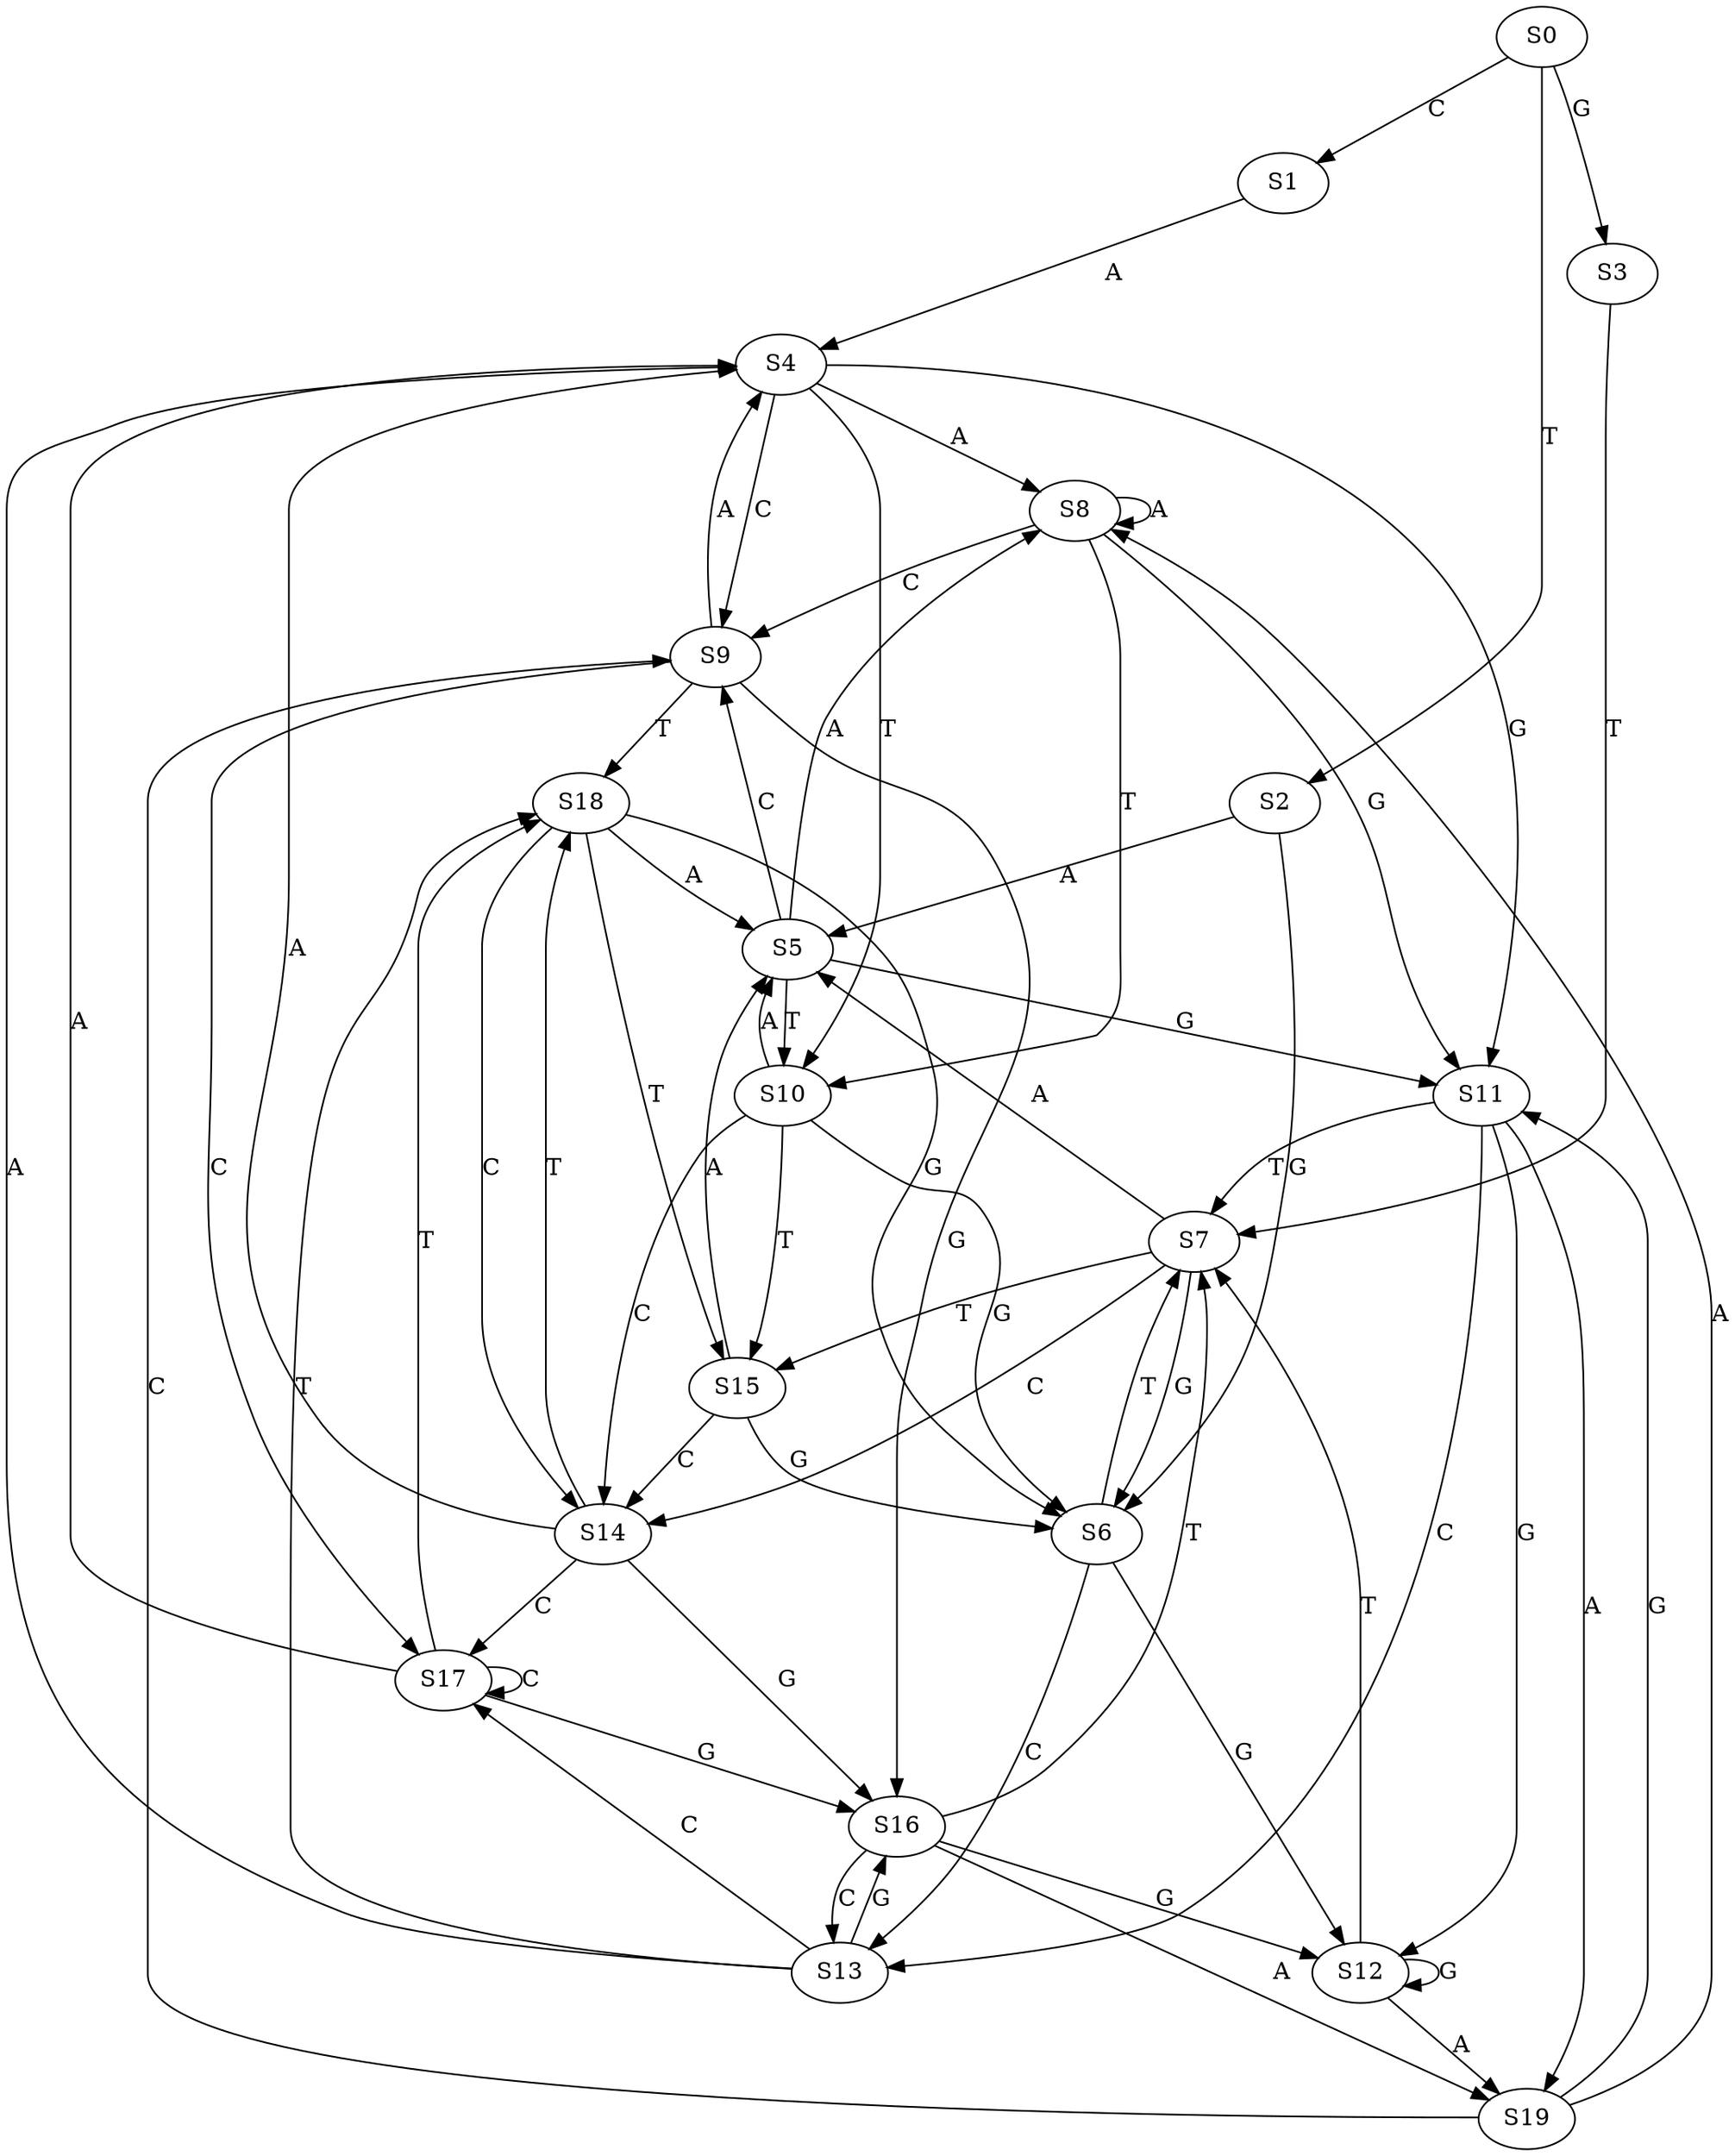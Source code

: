 strict digraph  {
	S0 -> S1 [ label = C ];
	S0 -> S2 [ label = T ];
	S0 -> S3 [ label = G ];
	S1 -> S4 [ label = A ];
	S2 -> S5 [ label = A ];
	S2 -> S6 [ label = G ];
	S3 -> S7 [ label = T ];
	S4 -> S8 [ label = A ];
	S4 -> S9 [ label = C ];
	S4 -> S10 [ label = T ];
	S4 -> S11 [ label = G ];
	S5 -> S8 [ label = A ];
	S5 -> S11 [ label = G ];
	S5 -> S9 [ label = C ];
	S5 -> S10 [ label = T ];
	S6 -> S12 [ label = G ];
	S6 -> S7 [ label = T ];
	S6 -> S13 [ label = C ];
	S7 -> S5 [ label = A ];
	S7 -> S14 [ label = C ];
	S7 -> S15 [ label = T ];
	S7 -> S6 [ label = G ];
	S8 -> S10 [ label = T ];
	S8 -> S11 [ label = G ];
	S8 -> S9 [ label = C ];
	S8 -> S8 [ label = A ];
	S9 -> S4 [ label = A ];
	S9 -> S16 [ label = G ];
	S9 -> S17 [ label = C ];
	S9 -> S18 [ label = T ];
	S10 -> S6 [ label = G ];
	S10 -> S14 [ label = C ];
	S10 -> S5 [ label = A ];
	S10 -> S15 [ label = T ];
	S11 -> S7 [ label = T ];
	S11 -> S19 [ label = A ];
	S11 -> S13 [ label = C ];
	S11 -> S12 [ label = G ];
	S12 -> S7 [ label = T ];
	S12 -> S19 [ label = A ];
	S12 -> S12 [ label = G ];
	S13 -> S4 [ label = A ];
	S13 -> S17 [ label = C ];
	S13 -> S18 [ label = T ];
	S13 -> S16 [ label = G ];
	S14 -> S4 [ label = A ];
	S14 -> S16 [ label = G ];
	S14 -> S18 [ label = T ];
	S14 -> S17 [ label = C ];
	S15 -> S14 [ label = C ];
	S15 -> S5 [ label = A ];
	S15 -> S6 [ label = G ];
	S16 -> S19 [ label = A ];
	S16 -> S7 [ label = T ];
	S16 -> S12 [ label = G ];
	S16 -> S13 [ label = C ];
	S17 -> S4 [ label = A ];
	S17 -> S18 [ label = T ];
	S17 -> S16 [ label = G ];
	S17 -> S17 [ label = C ];
	S18 -> S5 [ label = A ];
	S18 -> S15 [ label = T ];
	S18 -> S6 [ label = G ];
	S18 -> S14 [ label = C ];
	S19 -> S11 [ label = G ];
	S19 -> S8 [ label = A ];
	S19 -> S9 [ label = C ];
}
